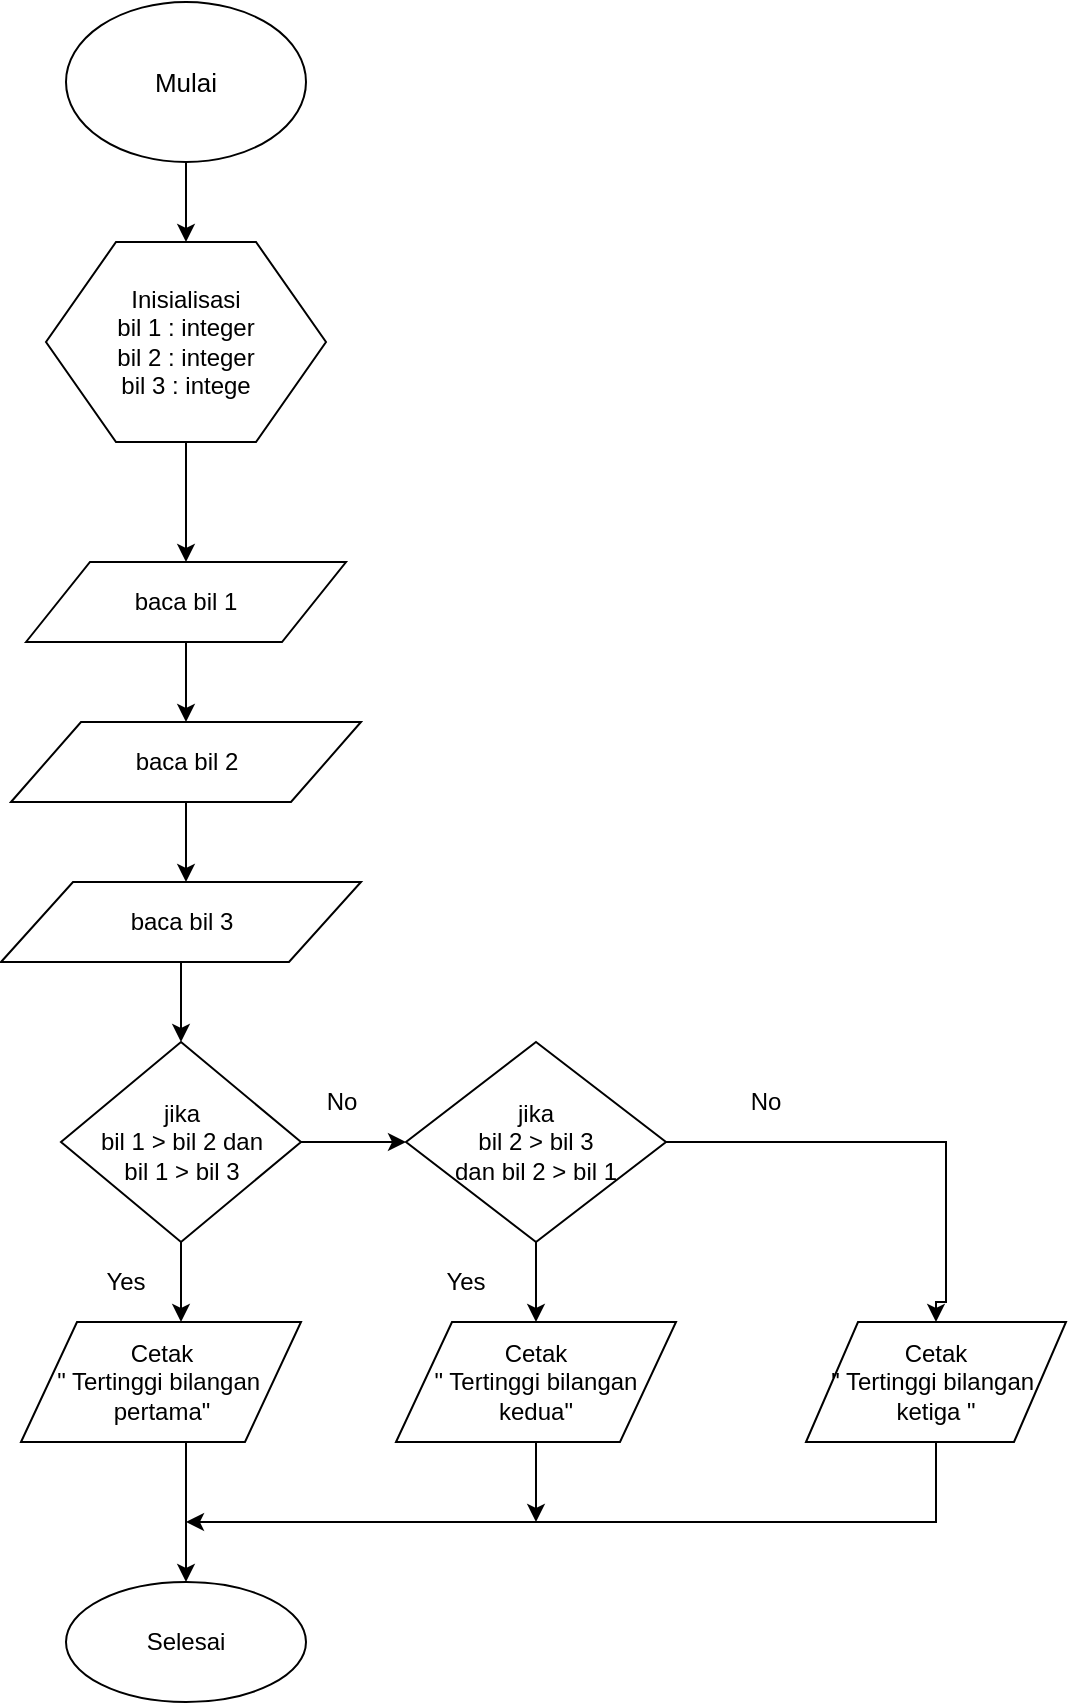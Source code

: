 <mxfile version="13.0.3" type="device"><diagram id="ZlqFMwLDj5QbsTR8OSCZ" name="Page-1"><mxGraphModel dx="852" dy="494" grid="1" gridSize="10" guides="1" tooltips="1" connect="1" arrows="1" fold="1" page="1" pageScale="1" pageWidth="850" pageHeight="1100" math="0" shadow="0"><root><mxCell id="0"/><mxCell id="1" parent="0"/><mxCell id="RDsB37xzYvv1gnduI847-2" style="edgeStyle=orthogonalEdgeStyle;rounded=0;orthogonalLoop=1;jettySize=auto;html=1;exitX=0.5;exitY=1;exitDx=0;exitDy=0;" edge="1" parent="1" source="RDsB37xzYvv1gnduI847-1"><mxGeometry relative="1" as="geometry"><mxPoint x="390" y="160" as="targetPoint"/></mxGeometry></mxCell><mxCell id="RDsB37xzYvv1gnduI847-1" value="&lt;font style=&quot;font-size: 13px&quot;&gt;Mulai&lt;/font&gt;" style="ellipse;whiteSpace=wrap;html=1;" vertex="1" parent="1"><mxGeometry x="330" y="40" width="120" height="80" as="geometry"/></mxCell><mxCell id="RDsB37xzYvv1gnduI847-8" style="edgeStyle=orthogonalEdgeStyle;rounded=0;orthogonalLoop=1;jettySize=auto;html=1;" edge="1" parent="1" source="RDsB37xzYvv1gnduI847-6"><mxGeometry relative="1" as="geometry"><mxPoint x="390" y="320" as="targetPoint"/></mxGeometry></mxCell><mxCell id="RDsB37xzYvv1gnduI847-6" value="Inisialisasi&lt;br&gt;bil 1 : integer&lt;br&gt;bil 2 : integer&lt;br&gt;bil 3 : intege" style="shape=hexagon;perimeter=hexagonPerimeter2;whiteSpace=wrap;html=1;" vertex="1" parent="1"><mxGeometry x="320" y="160" width="140" height="100" as="geometry"/></mxCell><mxCell id="RDsB37xzYvv1gnduI847-9" style="edgeStyle=orthogonalEdgeStyle;rounded=0;orthogonalLoop=1;jettySize=auto;html=1;" edge="1" parent="1" source="RDsB37xzYvv1gnduI847-7" target="RDsB37xzYvv1gnduI847-10"><mxGeometry relative="1" as="geometry"><mxPoint x="390" y="400" as="targetPoint"/></mxGeometry></mxCell><mxCell id="RDsB37xzYvv1gnduI847-7" value="baca bil 1" style="shape=parallelogram;perimeter=parallelogramPerimeter;whiteSpace=wrap;html=1;" vertex="1" parent="1"><mxGeometry x="310" y="320" width="160" height="40" as="geometry"/></mxCell><mxCell id="RDsB37xzYvv1gnduI847-12" style="edgeStyle=orthogonalEdgeStyle;rounded=0;orthogonalLoop=1;jettySize=auto;html=1;" edge="1" parent="1" source="RDsB37xzYvv1gnduI847-10"><mxGeometry relative="1" as="geometry"><mxPoint x="390" y="480" as="targetPoint"/></mxGeometry></mxCell><mxCell id="RDsB37xzYvv1gnduI847-10" value="baca bil 2" style="shape=parallelogram;perimeter=parallelogramPerimeter;whiteSpace=wrap;html=1;" vertex="1" parent="1"><mxGeometry x="302.5" y="400" width="175" height="40" as="geometry"/></mxCell><mxCell id="RDsB37xzYvv1gnduI847-14" style="edgeStyle=orthogonalEdgeStyle;rounded=0;orthogonalLoop=1;jettySize=auto;html=1;" edge="1" parent="1" source="RDsB37xzYvv1gnduI847-11"><mxGeometry relative="1" as="geometry"><mxPoint x="387.5" y="560" as="targetPoint"/></mxGeometry></mxCell><mxCell id="RDsB37xzYvv1gnduI847-11" value="baca bil 3" style="shape=parallelogram;perimeter=parallelogramPerimeter;whiteSpace=wrap;html=1;" vertex="1" parent="1"><mxGeometry x="297.5" y="480" width="180" height="40" as="geometry"/></mxCell><mxCell id="RDsB37xzYvv1gnduI847-17" style="edgeStyle=orthogonalEdgeStyle;rounded=0;orthogonalLoop=1;jettySize=auto;html=1;" edge="1" parent="1" source="RDsB37xzYvv1gnduI847-13"><mxGeometry relative="1" as="geometry"><mxPoint x="500" y="610" as="targetPoint"/></mxGeometry></mxCell><mxCell id="RDsB37xzYvv1gnduI847-19" style="edgeStyle=orthogonalEdgeStyle;rounded=0;orthogonalLoop=1;jettySize=auto;html=1;" edge="1" parent="1" source="RDsB37xzYvv1gnduI847-13"><mxGeometry relative="1" as="geometry"><mxPoint x="387.5" y="700" as="targetPoint"/></mxGeometry></mxCell><mxCell id="RDsB37xzYvv1gnduI847-13" value="jika&lt;br&gt;bil 1 &amp;gt; bil 2 dan&lt;br&gt;bil 1 &amp;gt; bil 3" style="rhombus;whiteSpace=wrap;html=1;" vertex="1" parent="1"><mxGeometry x="327.5" y="560" width="120" height="100" as="geometry"/></mxCell><mxCell id="RDsB37xzYvv1gnduI847-21" style="edgeStyle=orthogonalEdgeStyle;rounded=0;orthogonalLoop=1;jettySize=auto;html=1;entryX=0.5;entryY=0;entryDx=0;entryDy=0;" edge="1" parent="1" source="RDsB37xzYvv1gnduI847-15" target="RDsB37xzYvv1gnduI847-20"><mxGeometry relative="1" as="geometry"/></mxCell><mxCell id="RDsB37xzYvv1gnduI847-23" style="edgeStyle=orthogonalEdgeStyle;rounded=0;orthogonalLoop=1;jettySize=auto;html=1;entryX=0.5;entryY=0;entryDx=0;entryDy=0;" edge="1" parent="1" source="RDsB37xzYvv1gnduI847-15" target="RDsB37xzYvv1gnduI847-22"><mxGeometry relative="1" as="geometry"><mxPoint x="770" y="690" as="targetPoint"/><Array as="points"><mxPoint x="770" y="610"/><mxPoint x="770" y="690"/><mxPoint x="765" y="690"/></Array></mxGeometry></mxCell><mxCell id="RDsB37xzYvv1gnduI847-15" value="jika&lt;br&gt;bil 2 &amp;gt; bil 3&lt;br&gt;dan bil 2 &amp;gt; bil 1" style="rhombus;whiteSpace=wrap;html=1;" vertex="1" parent="1"><mxGeometry x="500" y="560" width="130" height="100" as="geometry"/></mxCell><mxCell id="RDsB37xzYvv1gnduI847-31" style="edgeStyle=orthogonalEdgeStyle;rounded=0;orthogonalLoop=1;jettySize=auto;html=1;" edge="1" parent="1" source="RDsB37xzYvv1gnduI847-18"><mxGeometry relative="1" as="geometry"><mxPoint x="390" y="830" as="targetPoint"/><Array as="points"><mxPoint x="390" y="820"/></Array></mxGeometry></mxCell><mxCell id="RDsB37xzYvv1gnduI847-18" value="Cetak&lt;br&gt;&quot; Tertinggi bilangan&amp;nbsp;&lt;br&gt;pertama&quot;" style="shape=parallelogram;perimeter=parallelogramPerimeter;whiteSpace=wrap;html=1;" vertex="1" parent="1"><mxGeometry x="307.5" y="700" width="140" height="60" as="geometry"/></mxCell><mxCell id="RDsB37xzYvv1gnduI847-35" style="edgeStyle=orthogonalEdgeStyle;rounded=0;orthogonalLoop=1;jettySize=auto;html=1;" edge="1" parent="1" source="RDsB37xzYvv1gnduI847-20"><mxGeometry relative="1" as="geometry"><mxPoint x="565" y="800" as="targetPoint"/></mxGeometry></mxCell><mxCell id="RDsB37xzYvv1gnduI847-20" value="Cetak&lt;br&gt;&quot; Tertinggi bilangan&lt;br&gt;kedua&quot;" style="shape=parallelogram;perimeter=parallelogramPerimeter;whiteSpace=wrap;html=1;" vertex="1" parent="1"><mxGeometry x="495" y="700" width="140" height="60" as="geometry"/></mxCell><mxCell id="RDsB37xzYvv1gnduI847-33" style="edgeStyle=orthogonalEdgeStyle;rounded=0;orthogonalLoop=1;jettySize=auto;html=1;" edge="1" parent="1" source="RDsB37xzYvv1gnduI847-22"><mxGeometry relative="1" as="geometry"><mxPoint x="390" y="800" as="targetPoint"/><Array as="points"><mxPoint x="765" y="800"/></Array></mxGeometry></mxCell><mxCell id="RDsB37xzYvv1gnduI847-22" value="Cetak&lt;br&gt;&quot; Tertinggi bilangan&amp;nbsp;&lt;br&gt;ketiga &quot;" style="shape=parallelogram;perimeter=parallelogramPerimeter;whiteSpace=wrap;html=1;" vertex="1" parent="1"><mxGeometry x="700" y="700" width="130" height="60" as="geometry"/></mxCell><mxCell id="RDsB37xzYvv1gnduI847-36" value="Yes" style="text;html=1;strokeColor=none;fillColor=none;align=center;verticalAlign=middle;whiteSpace=wrap;rounded=0;" vertex="1" parent="1"><mxGeometry x="340" y="670" width="40" height="20" as="geometry"/></mxCell><mxCell id="RDsB37xzYvv1gnduI847-37" value="No" style="text;html=1;strokeColor=none;fillColor=none;align=center;verticalAlign=middle;whiteSpace=wrap;rounded=0;" vertex="1" parent="1"><mxGeometry x="447.5" y="580" width="40" height="20" as="geometry"/></mxCell><mxCell id="RDsB37xzYvv1gnduI847-38" value="No" style="text;html=1;strokeColor=none;fillColor=none;align=center;verticalAlign=middle;whiteSpace=wrap;rounded=0;" vertex="1" parent="1"><mxGeometry x="660" y="580" width="40" height="20" as="geometry"/></mxCell><mxCell id="RDsB37xzYvv1gnduI847-39" value="Yes" style="text;html=1;strokeColor=none;fillColor=none;align=center;verticalAlign=middle;whiteSpace=wrap;rounded=0;" vertex="1" parent="1"><mxGeometry x="510" y="670" width="40" height="20" as="geometry"/></mxCell><mxCell id="RDsB37xzYvv1gnduI847-40" value="Selesai" style="ellipse;whiteSpace=wrap;html=1;" vertex="1" parent="1"><mxGeometry x="330" y="830" width="120" height="60" as="geometry"/></mxCell></root></mxGraphModel></diagram></mxfile>